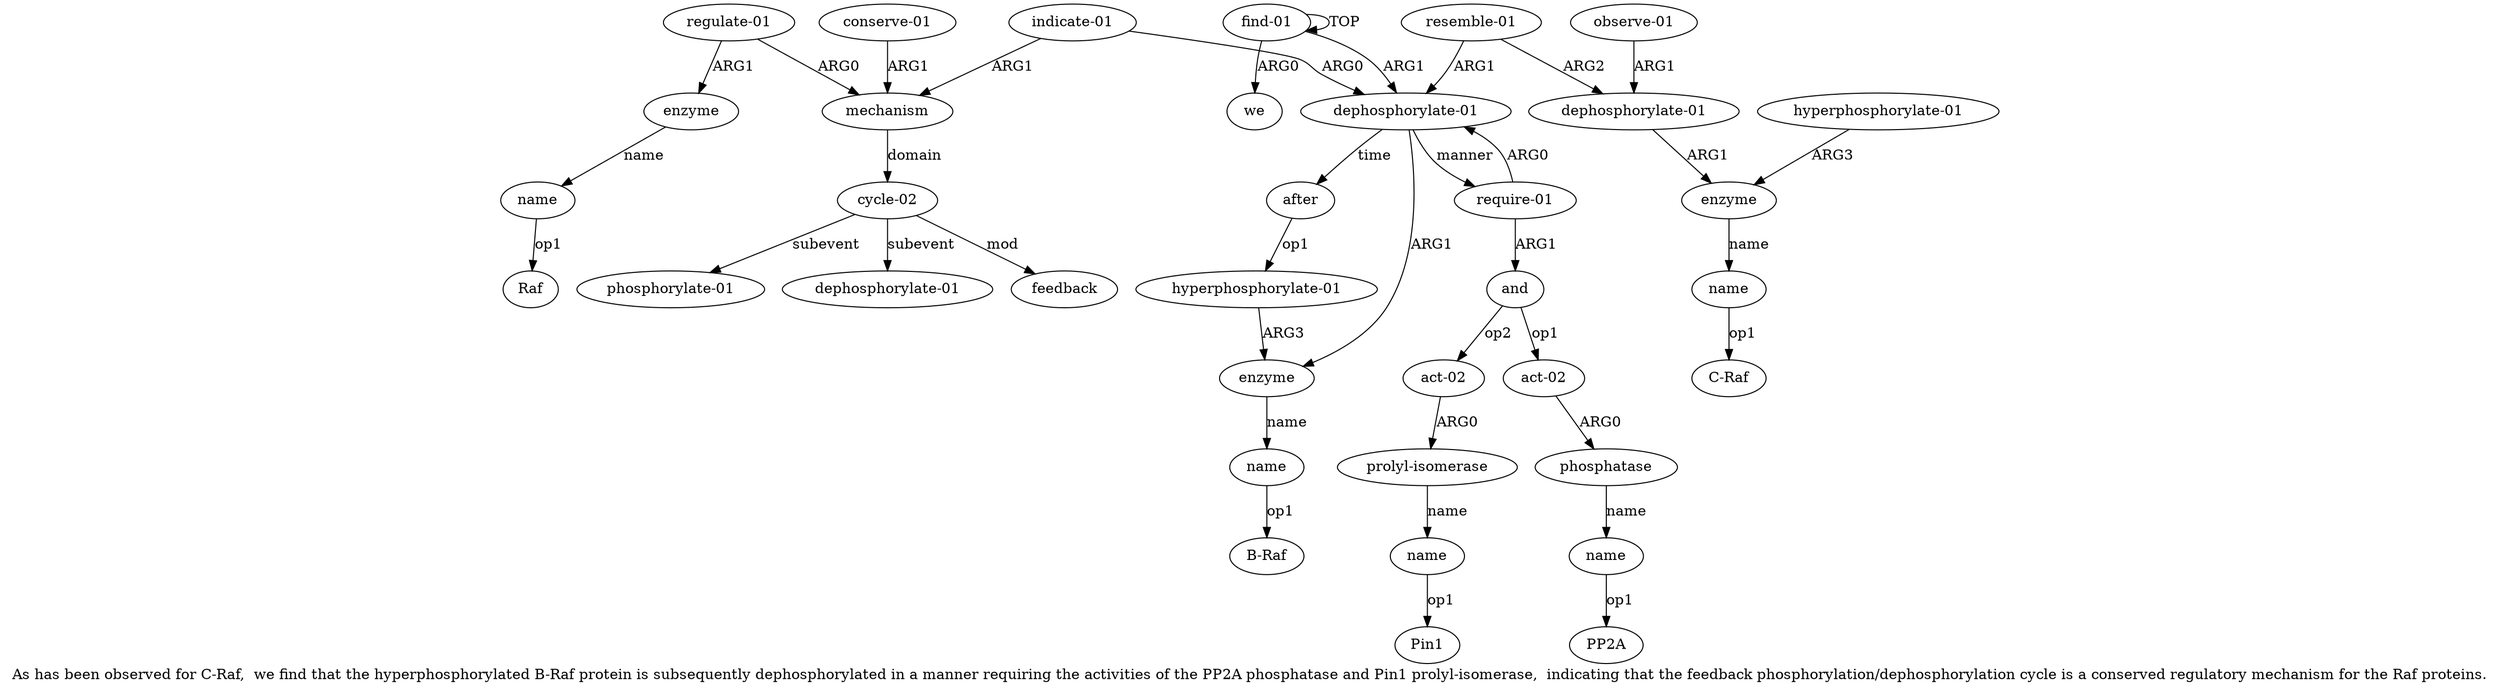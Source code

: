 digraph  {
	graph [label="As has been observed for C-Raf,  we find that the hyperphosphorylated B-Raf protein is subsequently dephosphorylated in a manner \
requiring the activities of the PP2A phosphatase and Pin1 prolyl-isomerase,  indicating that the feedback phosphorylation/dephosphorylation \
cycle is a conserved regulatory mechanism for the Raf proteins."];
	node [label="\N"];
	a20	 [color=black,
		gold_ind=20,
		gold_label="indicate-01",
		label="indicate-01",
		test_ind=20,
		test_label="indicate-01"];
	a21	 [color=black,
		gold_ind=21,
		gold_label=mechanism,
		label=mechanism,
		test_ind=21,
		test_label=mechanism];
	a20 -> a21 [key=0,
	color=black,
	gold_label=ARG1,
	label=ARG1,
	test_label=ARG1];
a2 [color=black,
	gold_ind=2,
	gold_label="dephosphorylate-01",
	label="dephosphorylate-01",
	test_ind=2,
	test_label="dephosphorylate-01"];
a20 -> a2 [key=0,
color=black,
gold_label=ARG0,
label=ARG0,
test_label=ARG0];
a26 [color=black,
gold_ind=26,
gold_label="cycle-02",
label="cycle-02",
test_ind=26,
test_label="cycle-02"];
a21 -> a26 [key=0,
color=black,
gold_label=domain,
label=domain,
test_label=domain];
a22 [color=black,
gold_ind=22,
gold_label="regulate-01",
label="regulate-01",
test_ind=22,
test_label="regulate-01"];
a22 -> a21 [key=0,
color=black,
gold_label=ARG0,
label=ARG0,
test_label=ARG0];
a23 [color=black,
gold_ind=23,
gold_label=enzyme,
label=enzyme,
test_ind=23,
test_label=enzyme];
a22 -> a23 [key=0,
color=black,
gold_label=ARG1,
label=ARG1,
test_label=ARG1];
a24 [color=black,
gold_ind=24,
gold_label=name,
label=name,
test_ind=24,
test_label=name];
a23 -> a24 [key=0,
color=black,
gold_label=name,
label=name,
test_label=name];
"a24 Raf" [color=black,
gold_ind=-1,
gold_label=Raf,
label=Raf,
test_ind=-1,
test_label=Raf];
a24 -> "a24 Raf" [key=0,
color=black,
gold_label=op1,
label=op1,
test_label=op1];
a25 [color=black,
gold_ind=25,
gold_label="conserve-01",
label="conserve-01",
test_ind=25,
test_label="conserve-01"];
a25 -> a21 [key=0,
color=black,
gold_label=ARG1,
label=ARG1,
test_label=ARG1];
a27 [color=black,
gold_ind=27,
gold_label="phosphorylate-01",
label="phosphorylate-01",
test_ind=27,
test_label="phosphorylate-01"];
a26 -> a27 [key=0,
color=black,
gold_label=subevent,
label=subevent,
test_label=subevent];
a28 [color=black,
gold_ind=28,
gold_label="dephosphorylate-01",
label="dephosphorylate-01",
test_ind=28,
test_label="dephosphorylate-01"];
a26 -> a28 [key=0,
color=black,
gold_label=subevent,
label=subevent,
test_label=subevent];
a29 [color=black,
gold_ind=29,
gold_label=feedback,
label=feedback,
test_ind=29,
test_label=feedback];
a26 -> a29 [key=0,
color=black,
gold_label=mod,
label=mod,
test_label=mod];
"a4 B-Raf" [color=black,
gold_ind=-1,
gold_label="B-Raf",
label="B-Raf",
test_ind=-1,
test_label="B-Raf"];
a30 [color=black,
gold_ind=30,
gold_label=after,
label=after,
test_ind=30,
test_label=after];
a5 [color=black,
gold_ind=5,
gold_label="hyperphosphorylate-01",
label="hyperphosphorylate-01",
test_ind=5,
test_label="hyperphosphorylate-01"];
a30 -> a5 [key=0,
color=black,
gold_label=op1,
label=op1,
test_label=op1];
"a9 C-Raf" [color=black,
gold_ind=-1,
gold_label="C-Raf",
label="C-Raf",
test_ind=-1,
test_label="C-Raf"];
a15 [color=black,
gold_ind=15,
gold_label=phosphatase,
label=phosphatase,
test_ind=15,
test_label=phosphatase];
a16 [color=black,
gold_ind=16,
gold_label=name,
label=name,
test_ind=16,
test_label=name];
a15 -> a16 [key=0,
color=black,
gold_label=name,
label=name,
test_label=name];
a14 [color=black,
gold_ind=14,
gold_label="act-02",
label="act-02",
test_ind=14,
test_label="act-02"];
a14 -> a15 [key=0,
color=black,
gold_label=ARG0,
label=ARG0,
test_label=ARG0];
a17 [color=black,
gold_ind=17,
gold_label="act-02",
label="act-02",
test_ind=17,
test_label="act-02"];
a18 [color=black,
gold_ind=18,
gold_label="prolyl-isomerase",
label="prolyl-isomerase",
test_ind=18,
test_label="prolyl-isomerase"];
a17 -> a18 [key=0,
color=black,
gold_label=ARG0,
label=ARG0,
test_label=ARG0];
"a16 PP2A" [color=black,
gold_ind=-1,
gold_label=PP2A,
label=PP2A,
test_ind=-1,
test_label=PP2A];
a16 -> "a16 PP2A" [key=0,
color=black,
gold_label=op1,
label=op1,
test_label=op1];
a11 [color=black,
gold_ind=11,
gold_label="observe-01",
label="observe-01",
test_ind=11,
test_label="observe-01"];
a7 [color=black,
gold_ind=7,
gold_label="dephosphorylate-01",
label="dephosphorylate-01",
test_ind=7,
test_label="dephosphorylate-01"];
a11 -> a7 [key=0,
color=black,
gold_label=ARG1,
label=ARG1,
test_label=ARG1];
a10 [color=black,
gold_ind=10,
gold_label="hyperphosphorylate-01",
label="hyperphosphorylate-01",
test_ind=10,
test_label="hyperphosphorylate-01"];
a8 [color=black,
gold_ind=8,
gold_label=enzyme,
label=enzyme,
test_ind=8,
test_label=enzyme];
a10 -> a8 [key=0,
color=black,
gold_label=ARG3,
label=ARG3,
test_label=ARG3];
a13 [color=black,
gold_ind=13,
gold_label=and,
label=and,
test_ind=13,
test_label=and];
a13 -> a14 [key=0,
color=black,
gold_label=op1,
label=op1,
test_label=op1];
a13 -> a17 [key=0,
color=black,
gold_label=op2,
label=op2,
test_label=op2];
a12 [color=black,
gold_ind=12,
gold_label="require-01",
label="require-01",
test_ind=12,
test_label="require-01"];
a12 -> a13 [key=0,
color=black,
gold_label=ARG1,
label=ARG1,
test_label=ARG1];
a12 -> a2 [key=0,
color=black,
gold_label=ARG0,
label=ARG0,
test_label=ARG0];
a19 [color=black,
gold_ind=19,
gold_label=name,
label=name,
test_ind=19,
test_label=name];
"a19 Pin1" [color=black,
gold_ind=-1,
gold_label=Pin1,
label=Pin1,
test_ind=-1,
test_label=Pin1];
a19 -> "a19 Pin1" [key=0,
color=black,
gold_label=op1,
label=op1,
test_label=op1];
a18 -> a19 [key=0,
color=black,
gold_label=name,
label=name,
test_label=name];
a1 [color=black,
gold_ind=1,
gold_label=we,
label=we,
test_ind=1,
test_label=we];
a0 [color=black,
gold_ind=0,
gold_label="find-01",
label="find-01",
test_ind=0,
test_label="find-01"];
a0 -> a1 [key=0,
color=black,
gold_label=ARG0,
label=ARG0,
test_label=ARG0];
a0 -> a0 [key=0,
color=black,
gold_label=TOP,
label=TOP,
test_label=TOP];
a0 -> a2 [key=0,
color=black,
gold_label=ARG1,
label=ARG1,
test_label=ARG1];
a3 [color=black,
gold_ind=3,
gold_label=enzyme,
label=enzyme,
test_ind=3,
test_label=enzyme];
a4 [color=black,
gold_ind=4,
gold_label=name,
label=name,
test_ind=4,
test_label=name];
a3 -> a4 [key=0,
color=black,
gold_label=name,
label=name,
test_label=name];
a2 -> a30 [key=0,
color=black,
gold_label=time,
label=time,
test_label=time];
a2 -> a12 [key=0,
color=black,
gold_label=manner,
label=manner,
test_label=manner];
a2 -> a3 [key=0,
color=black,
gold_label=ARG1,
label=ARG1,
test_label=ARG1];
a5 -> a3 [key=0,
color=black,
gold_label=ARG3,
label=ARG3,
test_label=ARG3];
a4 -> "a4 B-Raf" [key=0,
color=black,
gold_label=op1,
label=op1,
test_label=op1];
a7 -> a8 [key=0,
color=black,
gold_label=ARG1,
label=ARG1,
test_label=ARG1];
a6 [color=black,
gold_ind=6,
gold_label="resemble-01",
label="resemble-01",
test_ind=6,
test_label="resemble-01"];
a6 -> a2 [key=0,
color=black,
gold_label=ARG1,
label=ARG1,
test_label=ARG1];
a6 -> a7 [key=0,
color=black,
gold_label=ARG2,
label=ARG2,
test_label=ARG2];
a9 [color=black,
gold_ind=9,
gold_label=name,
label=name,
test_ind=9,
test_label=name];
a9 -> "a9 C-Raf" [key=0,
color=black,
gold_label=op1,
label=op1,
test_label=op1];
a8 -> a9 [key=0,
color=black,
gold_label=name,
label=name,
test_label=name];
}
